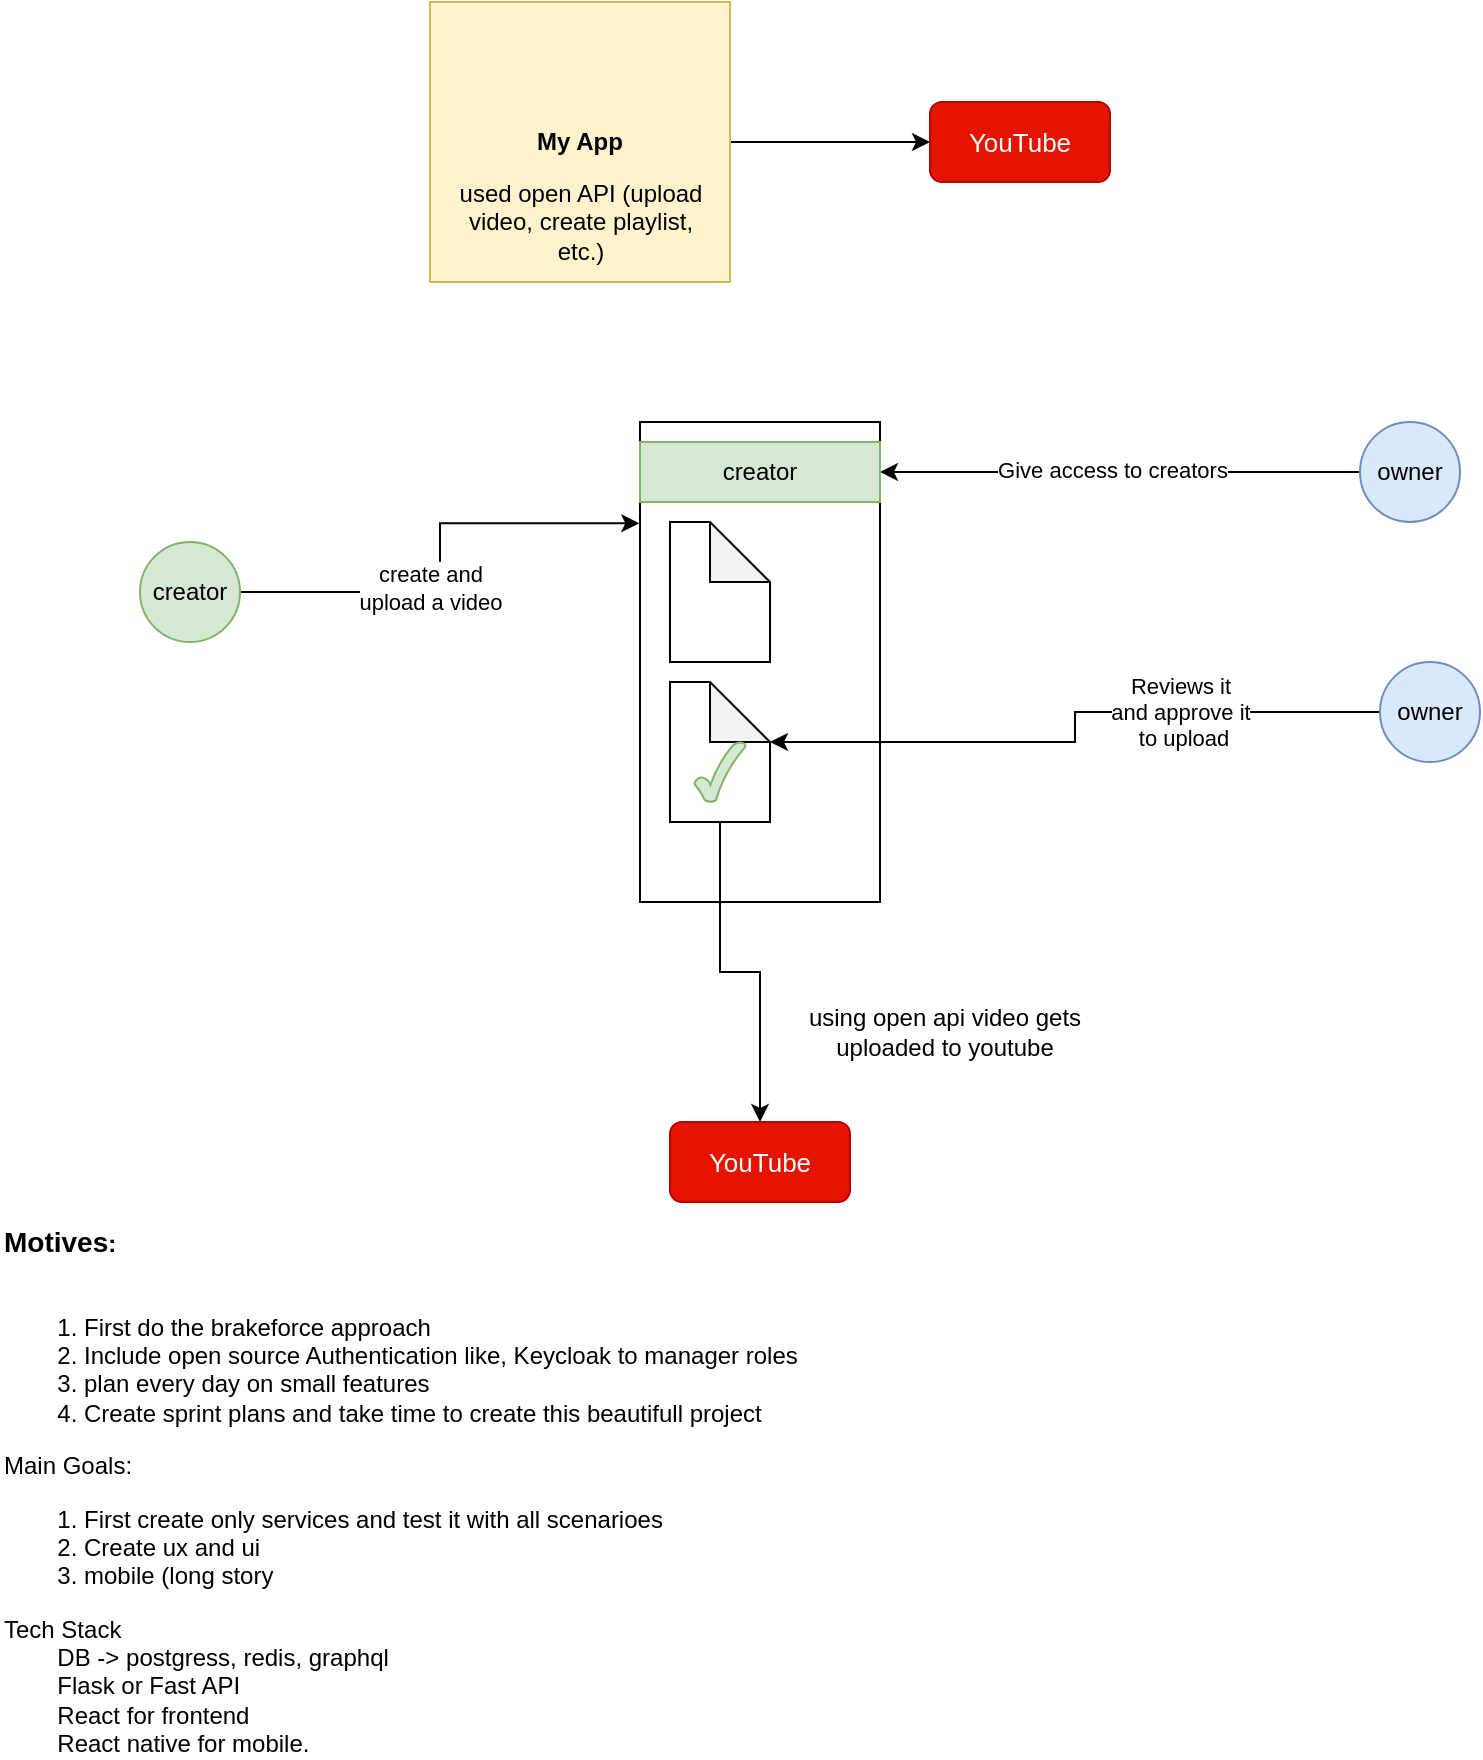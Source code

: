 <mxfile version="21.6.5" type="github">
  <diagram name="Page-1" id="PnElzjejNxqwQn6Dhv8l">
    <mxGraphModel dx="1400" dy="755" grid="1" gridSize="10" guides="1" tooltips="1" connect="1" arrows="1" fold="1" page="1" pageScale="1" pageWidth="850" pageHeight="1100" math="0" shadow="0">
      <root>
        <mxCell id="0" />
        <mxCell id="1" parent="0" />
        <mxCell id="VGdfDZddJh0PTGhAuUYR-10" value="&lt;font style=&quot;font-size: 13px;&quot;&gt;YouTube&lt;/font&gt;" style="rounded=1;whiteSpace=wrap;html=1;fillColor=#e51400;fontColor=#ffffff;strokeColor=#B20000;" vertex="1" parent="1">
          <mxGeometry x="505" y="80" width="90" height="40" as="geometry" />
        </mxCell>
        <mxCell id="VGdfDZddJh0PTGhAuUYR-12" style="edgeStyle=orthogonalEdgeStyle;rounded=0;orthogonalLoop=1;jettySize=auto;html=1;entryX=0;entryY=0.5;entryDx=0;entryDy=0;" edge="1" parent="1" source="VGdfDZddJh0PTGhAuUYR-11" target="VGdfDZddJh0PTGhAuUYR-10">
          <mxGeometry relative="1" as="geometry" />
        </mxCell>
        <mxCell id="VGdfDZddJh0PTGhAuUYR-11" value="&lt;b&gt;My App&lt;/b&gt;" style="rounded=0;whiteSpace=wrap;html=1;fillColor=#fff2cc;strokeColor=#d6b656;" vertex="1" parent="1">
          <mxGeometry x="255" y="30" width="150" height="140" as="geometry" />
        </mxCell>
        <mxCell id="VGdfDZddJh0PTGhAuUYR-13" value="used open API (upload video, create playlist, etc.)" style="text;html=1;strokeColor=none;fillColor=none;align=center;verticalAlign=middle;whiteSpace=wrap;rounded=0;" vertex="1" parent="1">
          <mxGeometry x="262.5" y="110" width="135" height="60" as="geometry" />
        </mxCell>
        <mxCell id="VGdfDZddJh0PTGhAuUYR-31" value="" style="rounded=0;whiteSpace=wrap;html=1;" vertex="1" parent="1">
          <mxGeometry x="360" y="240" width="120" height="240" as="geometry" />
        </mxCell>
        <mxCell id="VGdfDZddJh0PTGhAuUYR-42" style="edgeStyle=orthogonalEdgeStyle;rounded=0;orthogonalLoop=1;jettySize=auto;html=1;entryX=1;entryY=0.5;entryDx=0;entryDy=0;" edge="1" parent="1" source="VGdfDZddJh0PTGhAuUYR-33" target="VGdfDZddJh0PTGhAuUYR-36">
          <mxGeometry relative="1" as="geometry" />
        </mxCell>
        <mxCell id="VGdfDZddJh0PTGhAuUYR-43" value="Give access to creators" style="edgeLabel;html=1;align=center;verticalAlign=middle;resizable=0;points=[];" vertex="1" connectable="0" parent="VGdfDZddJh0PTGhAuUYR-42">
          <mxGeometry x="0.036" y="-1" relative="1" as="geometry">
            <mxPoint as="offset" />
          </mxGeometry>
        </mxCell>
        <mxCell id="VGdfDZddJh0PTGhAuUYR-33" value="owner" style="ellipse;whiteSpace=wrap;html=1;aspect=fixed;fillColor=#dae8fc;strokeColor=#6c8ebf;" vertex="1" parent="1">
          <mxGeometry x="720" y="240" width="50" height="50" as="geometry" />
        </mxCell>
        <mxCell id="VGdfDZddJh0PTGhAuUYR-38" style="edgeStyle=orthogonalEdgeStyle;rounded=0;orthogonalLoop=1;jettySize=auto;html=1;entryX=-0.003;entryY=0.211;entryDx=0;entryDy=0;entryPerimeter=0;" edge="1" parent="1" source="VGdfDZddJh0PTGhAuUYR-34" target="VGdfDZddJh0PTGhAuUYR-31">
          <mxGeometry relative="1" as="geometry" />
        </mxCell>
        <mxCell id="VGdfDZddJh0PTGhAuUYR-39" value="create and &lt;br&gt;upload a video" style="edgeLabel;html=1;align=center;verticalAlign=middle;resizable=0;points=[];" vertex="1" connectable="0" parent="VGdfDZddJh0PTGhAuUYR-38">
          <mxGeometry x="-0.193" y="2" relative="1" as="geometry">
            <mxPoint as="offset" />
          </mxGeometry>
        </mxCell>
        <mxCell id="VGdfDZddJh0PTGhAuUYR-34" value="creator" style="ellipse;whiteSpace=wrap;html=1;aspect=fixed;fillColor=#d5e8d4;strokeColor=#82b366;" vertex="1" parent="1">
          <mxGeometry x="110" y="300" width="50" height="50" as="geometry" />
        </mxCell>
        <mxCell id="VGdfDZddJh0PTGhAuUYR-36" value="creator" style="rounded=0;whiteSpace=wrap;html=1;fillColor=#d5e8d4;strokeColor=#82b366;" vertex="1" parent="1">
          <mxGeometry x="360" y="250" width="120" height="30" as="geometry" />
        </mxCell>
        <mxCell id="VGdfDZddJh0PTGhAuUYR-40" value="" style="shape=note;whiteSpace=wrap;html=1;backgroundOutline=1;darkOpacity=0.05;" vertex="1" parent="1">
          <mxGeometry x="375" y="290" width="50" height="70" as="geometry" />
        </mxCell>
        <mxCell id="VGdfDZddJh0PTGhAuUYR-46" style="edgeStyle=orthogonalEdgeStyle;rounded=0;orthogonalLoop=1;jettySize=auto;html=1;entryX=0;entryY=0;entryDx=50;entryDy=30;entryPerimeter=0;" edge="1" parent="1" source="VGdfDZddJh0PTGhAuUYR-41" target="VGdfDZddJh0PTGhAuUYR-44">
          <mxGeometry relative="1" as="geometry" />
        </mxCell>
        <mxCell id="VGdfDZddJh0PTGhAuUYR-47" value="Reviews it &lt;br&gt;and approve it&lt;br&gt;&amp;nbsp;to upload" style="edgeLabel;html=1;align=center;verticalAlign=middle;resizable=0;points=[];" vertex="1" connectable="0" parent="VGdfDZddJh0PTGhAuUYR-46">
          <mxGeometry x="0.162" y="-3" relative="1" as="geometry">
            <mxPoint x="71" y="-12" as="offset" />
          </mxGeometry>
        </mxCell>
        <mxCell id="VGdfDZddJh0PTGhAuUYR-41" value="owner" style="ellipse;whiteSpace=wrap;html=1;aspect=fixed;fillColor=#dae8fc;strokeColor=#6c8ebf;" vertex="1" parent="1">
          <mxGeometry x="730" y="360" width="50" height="50" as="geometry" />
        </mxCell>
        <mxCell id="VGdfDZddJh0PTGhAuUYR-51" style="edgeStyle=orthogonalEdgeStyle;rounded=0;orthogonalLoop=1;jettySize=auto;html=1;exitX=0.5;exitY=1;exitDx=0;exitDy=0;exitPerimeter=0;entryX=0.5;entryY=0;entryDx=0;entryDy=0;" edge="1" parent="1" source="VGdfDZddJh0PTGhAuUYR-44" target="VGdfDZddJh0PTGhAuUYR-50">
          <mxGeometry relative="1" as="geometry" />
        </mxCell>
        <mxCell id="VGdfDZddJh0PTGhAuUYR-44" value="" style="shape=note;whiteSpace=wrap;html=1;backgroundOutline=1;darkOpacity=0.05;" vertex="1" parent="1">
          <mxGeometry x="375" y="370" width="50" height="70" as="geometry" />
        </mxCell>
        <mxCell id="VGdfDZddJh0PTGhAuUYR-45" value="" style="verticalLabelPosition=bottom;verticalAlign=top;html=1;shape=mxgraph.basic.tick;fillColor=#d5e8d4;strokeColor=#82b366;" vertex="1" parent="1">
          <mxGeometry x="387.25" y="400" width="25.5" height="30" as="geometry" />
        </mxCell>
        <mxCell id="VGdfDZddJh0PTGhAuUYR-49" style="edgeStyle=orthogonalEdgeStyle;rounded=0;orthogonalLoop=1;jettySize=auto;html=1;exitX=0.5;exitY=1;exitDx=0;exitDy=0;" edge="1" parent="1" source="VGdfDZddJh0PTGhAuUYR-31" target="VGdfDZddJh0PTGhAuUYR-31">
          <mxGeometry relative="1" as="geometry" />
        </mxCell>
        <mxCell id="VGdfDZddJh0PTGhAuUYR-50" value="&lt;font style=&quot;font-size: 13px;&quot;&gt;YouTube&lt;/font&gt;" style="rounded=1;whiteSpace=wrap;html=1;fillColor=#e51400;fontColor=#ffffff;strokeColor=#B20000;" vertex="1" parent="1">
          <mxGeometry x="375" y="590" width="90" height="40" as="geometry" />
        </mxCell>
        <mxCell id="VGdfDZddJh0PTGhAuUYR-52" value="using open api video gets uploaded to youtube" style="text;html=1;strokeColor=none;fillColor=none;align=center;verticalAlign=middle;whiteSpace=wrap;rounded=0;" vertex="1" parent="1">
          <mxGeometry x="440" y="520" width="145" height="50" as="geometry" />
        </mxCell>
        <mxCell id="VGdfDZddJh0PTGhAuUYR-53" value="&lt;font style=&quot;font-weight: bold; font-size: 14px;&quot;&gt;Motives&lt;/font&gt;&lt;b&gt;:&lt;/b&gt;&lt;br&gt;&lt;br&gt;&lt;ol style=&quot;&quot;&gt;&lt;li style=&quot;&quot;&gt;First do the brakeforce approach&lt;/li&gt;&lt;li style=&quot;&quot;&gt;Include open source Authentication like, Keycloak to manager roles&lt;/li&gt;&lt;li style=&quot;&quot;&gt;plan every day on small features&lt;br&gt;&lt;/li&gt;&lt;li style=&quot;&quot;&gt;Create sprint plans and take time to create this beautifull project&lt;br&gt;&lt;/li&gt;&lt;/ol&gt;&lt;div&gt;Main Goals:&lt;br&gt;&lt;ol&gt;&lt;li&gt;First create only services and test it with all scenarioes&lt;/li&gt;&lt;li&gt;Create ux and ui&lt;/li&gt;&lt;li&gt;mobile (long story&amp;nbsp;&lt;/li&gt;&lt;/ol&gt;&lt;div&gt;Tech Stack&lt;br&gt;&amp;nbsp; &amp;nbsp; &amp;nbsp; &amp;nbsp; DB -&amp;gt; postgress, redis, graphql&lt;/div&gt;&lt;div&gt;&lt;span style=&quot;white-space: pre;&quot;&gt;&#x9;&lt;/span&gt;Flask or Fast API&lt;br&gt;&amp;nbsp; &amp;nbsp; &amp;nbsp; &amp;nbsp; React for frontend&lt;/div&gt;&lt;/div&gt;&lt;div&gt;&amp;nbsp; &amp;nbsp; &amp;nbsp; &amp;nbsp; React native for mobile.&lt;/div&gt;" style="text;html=1;strokeColor=none;fillColor=none;align=left;verticalAlign=middle;whiteSpace=wrap;rounded=0;" vertex="1" parent="1">
          <mxGeometry x="40" y="680" width="570" height="190" as="geometry" />
        </mxCell>
      </root>
    </mxGraphModel>
  </diagram>
</mxfile>
